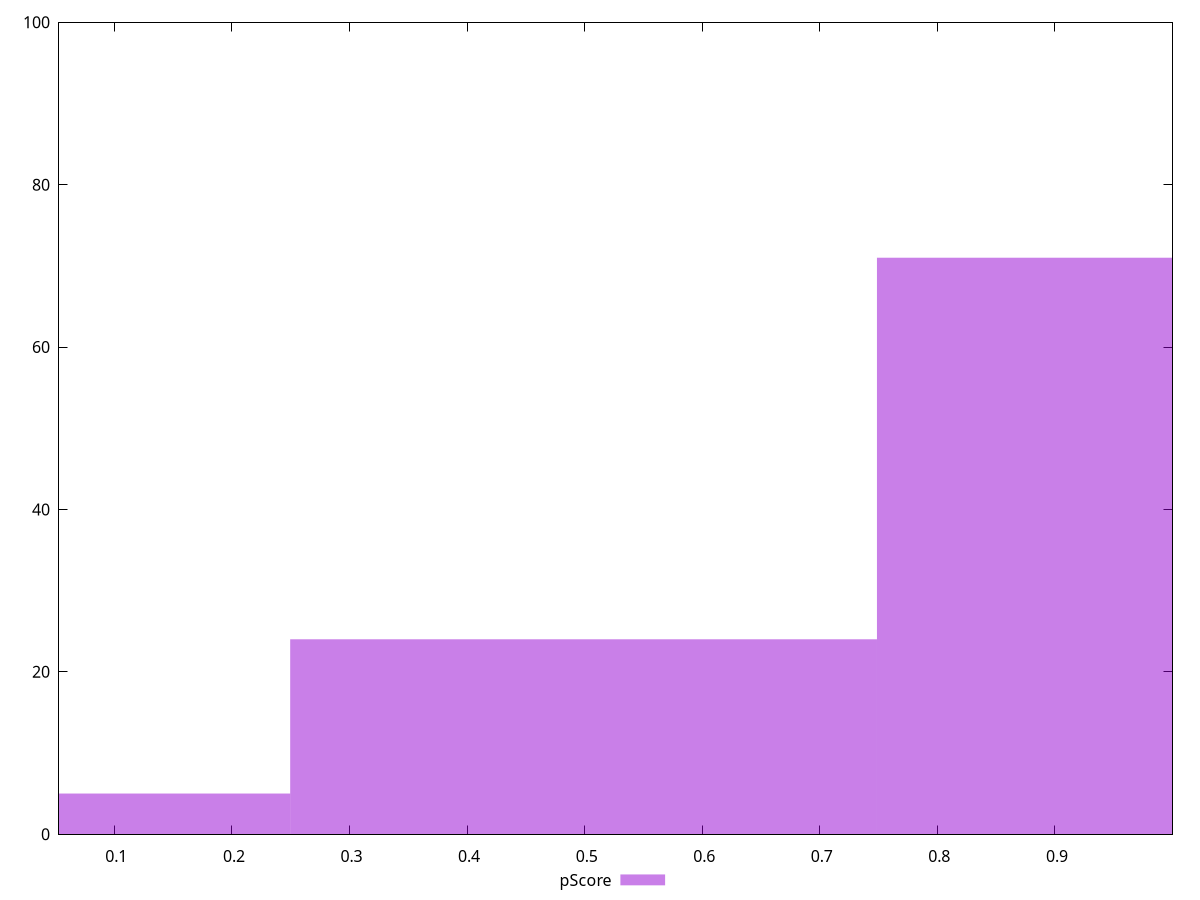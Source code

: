 reset

$pScore <<EOF
0.9981613463772759 71
0 5
0.49908067318863797 24
EOF

set key outside below
set boxwidth 0.49908067318863797
set xrange [0.052905673662422825:0.9999943086830108]
set yrange [0:100]
set trange [0:100]
set style fill transparent solid 0.5 noborder
set terminal svg size 640, 490 enhanced background rgb 'white'
set output "report_00015_2021-02-09T16-11-33.973Z/total-blocking-time/samples/pages+cached+noadtech+nomedia+nocss/pScore/histogram.svg"

plot $pScore title "pScore" with boxes

reset
